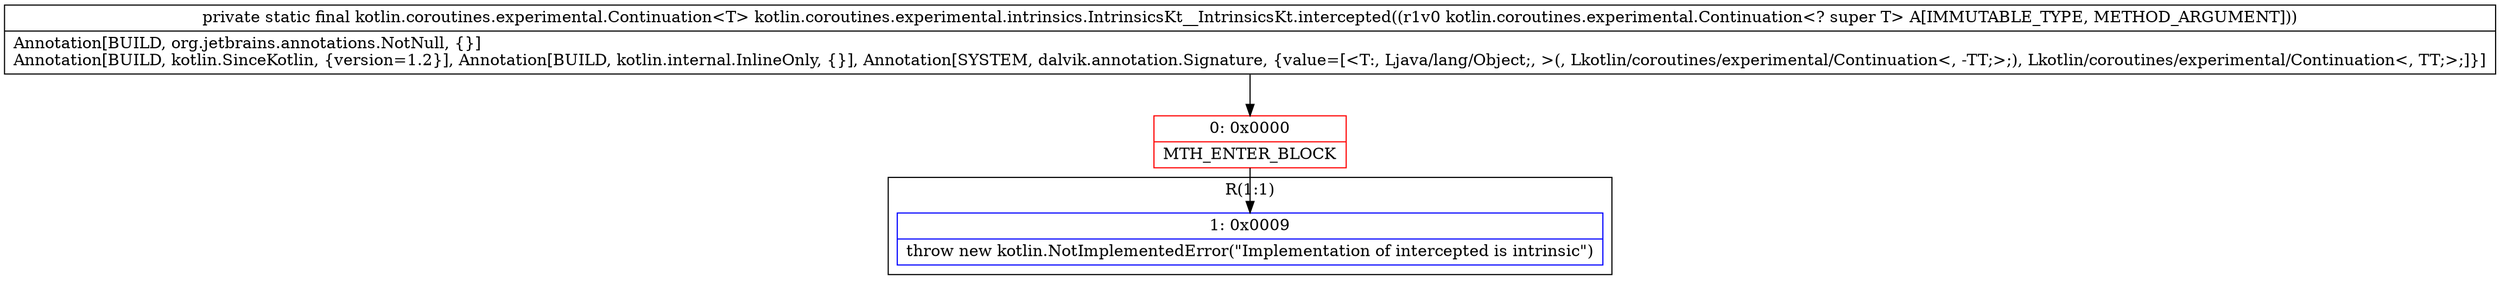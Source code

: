 digraph "CFG forkotlin.coroutines.experimental.intrinsics.IntrinsicsKt__IntrinsicsKt.intercepted(Lkotlin\/coroutines\/experimental\/Continuation;)Lkotlin\/coroutines\/experimental\/Continuation;" {
subgraph cluster_Region_554606758 {
label = "R(1:1)";
node [shape=record,color=blue];
Node_1 [shape=record,label="{1\:\ 0x0009|throw new kotlin.NotImplementedError(\"Implementation of intercepted is intrinsic\")\l}"];
}
Node_0 [shape=record,color=red,label="{0\:\ 0x0000|MTH_ENTER_BLOCK\l}"];
MethodNode[shape=record,label="{private static final kotlin.coroutines.experimental.Continuation\<T\> kotlin.coroutines.experimental.intrinsics.IntrinsicsKt__IntrinsicsKt.intercepted((r1v0 kotlin.coroutines.experimental.Continuation\<? super T\> A[IMMUTABLE_TYPE, METHOD_ARGUMENT]))  | Annotation[BUILD, org.jetbrains.annotations.NotNull, \{\}]\lAnnotation[BUILD, kotlin.SinceKotlin, \{version=1.2\}], Annotation[BUILD, kotlin.internal.InlineOnly, \{\}], Annotation[SYSTEM, dalvik.annotation.Signature, \{value=[\<T:, Ljava\/lang\/Object;, \>(, Lkotlin\/coroutines\/experimental\/Continuation\<, \-TT;\>;), Lkotlin\/coroutines\/experimental\/Continuation\<, TT;\>;]\}]\l}"];
MethodNode -> Node_0;
Node_0 -> Node_1;
}

